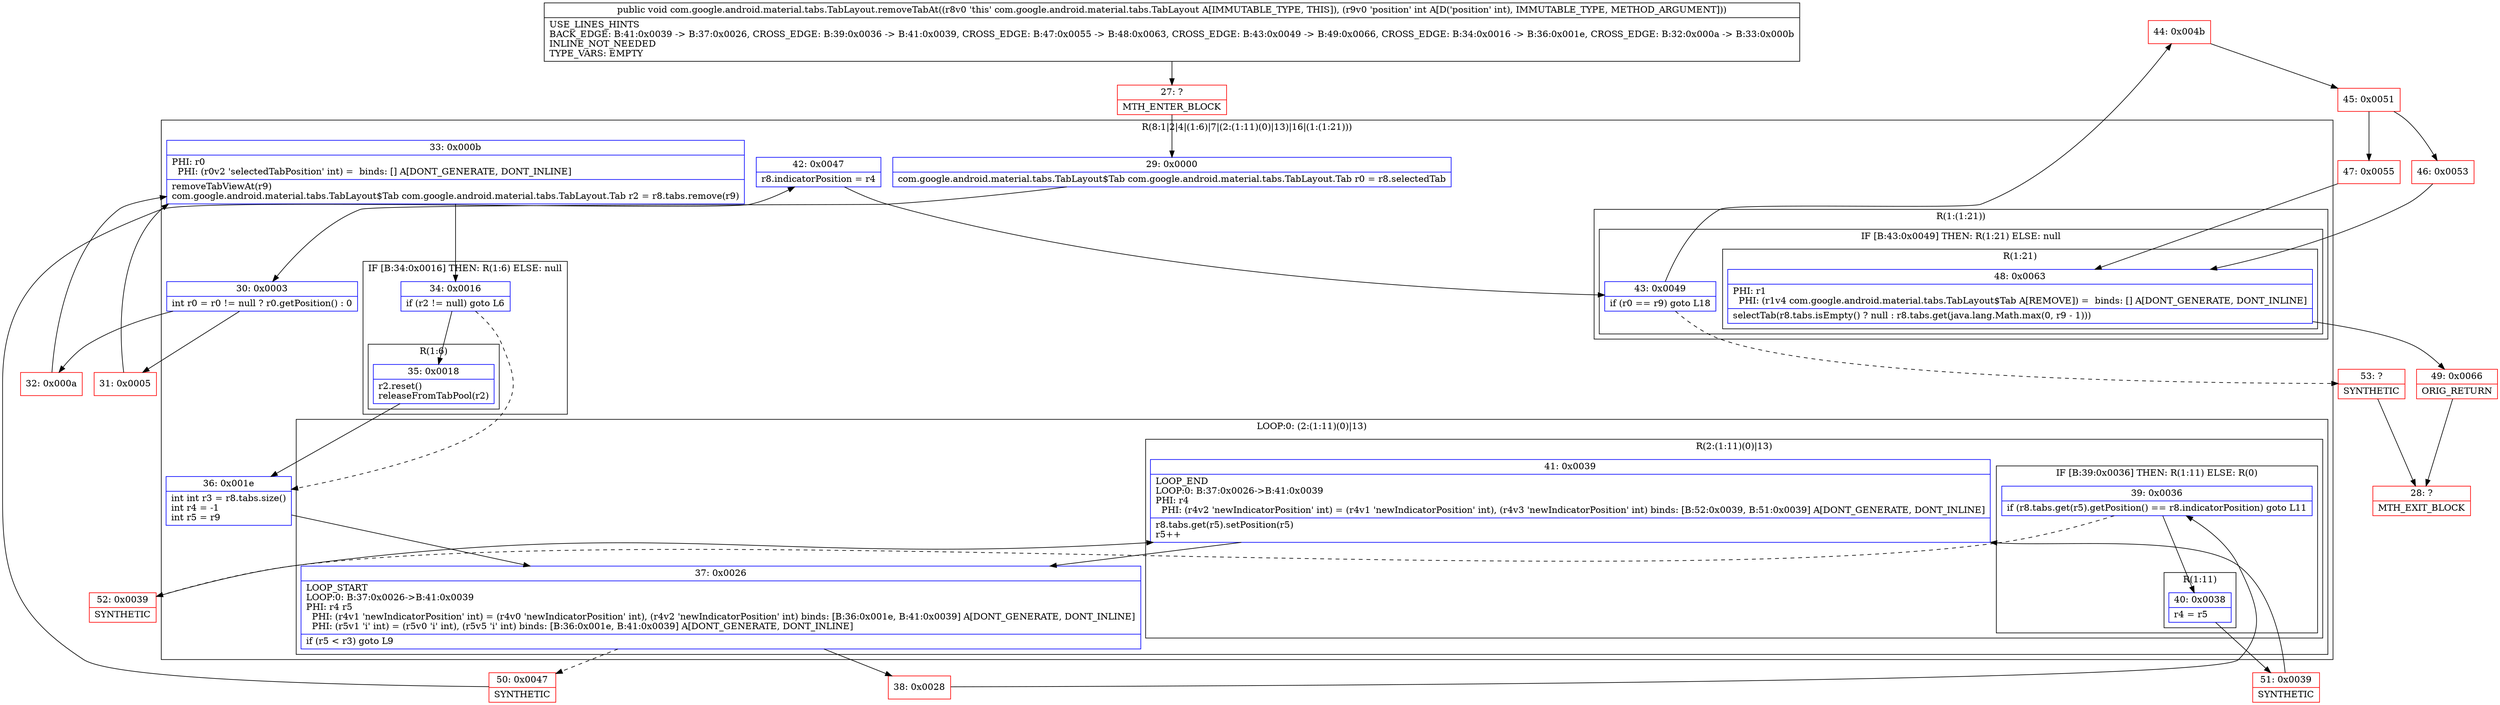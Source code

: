 digraph "CFG forcom.google.android.material.tabs.TabLayout.removeTabAt(I)V" {
subgraph cluster_Region_384277863 {
label = "R(8:1|2|4|(1:6)|7|(2:(1:11)(0)|13)|16|(1:(1:21)))";
node [shape=record,color=blue];
Node_29 [shape=record,label="{29\:\ 0x0000|com.google.android.material.tabs.TabLayout$Tab com.google.android.material.tabs.TabLayout.Tab r0 = r8.selectedTab\l}"];
Node_30 [shape=record,label="{30\:\ 0x0003|int r0 = r0 != null ? r0.getPosition() : 0\l}"];
Node_33 [shape=record,label="{33\:\ 0x000b|PHI: r0 \l  PHI: (r0v2 'selectedTabPosition' int) =  binds: [] A[DONT_GENERATE, DONT_INLINE]\l|removeTabViewAt(r9)\lcom.google.android.material.tabs.TabLayout$Tab com.google.android.material.tabs.TabLayout.Tab r2 = r8.tabs.remove(r9)\l}"];
subgraph cluster_IfRegion_1244464375 {
label = "IF [B:34:0x0016] THEN: R(1:6) ELSE: null";
node [shape=record,color=blue];
Node_34 [shape=record,label="{34\:\ 0x0016|if (r2 != null) goto L6\l}"];
subgraph cluster_Region_1616721533 {
label = "R(1:6)";
node [shape=record,color=blue];
Node_35 [shape=record,label="{35\:\ 0x0018|r2.reset()\lreleaseFromTabPool(r2)\l}"];
}
}
Node_36 [shape=record,label="{36\:\ 0x001e|int int r3 = r8.tabs.size()\lint r4 = \-1\lint r5 = r9\l}"];
subgraph cluster_LoopRegion_1258001332 {
label = "LOOP:0: (2:(1:11)(0)|13)";
node [shape=record,color=blue];
Node_37 [shape=record,label="{37\:\ 0x0026|LOOP_START\lLOOP:0: B:37:0x0026\-\>B:41:0x0039\lPHI: r4 r5 \l  PHI: (r4v1 'newIndicatorPosition' int) = (r4v0 'newIndicatorPosition' int), (r4v2 'newIndicatorPosition' int) binds: [B:36:0x001e, B:41:0x0039] A[DONT_GENERATE, DONT_INLINE]\l  PHI: (r5v1 'i' int) = (r5v0 'i' int), (r5v5 'i' int) binds: [B:36:0x001e, B:41:0x0039] A[DONT_GENERATE, DONT_INLINE]\l|if (r5 \< r3) goto L9\l}"];
subgraph cluster_Region_1646365476 {
label = "R(2:(1:11)(0)|13)";
node [shape=record,color=blue];
subgraph cluster_IfRegion_1799796675 {
label = "IF [B:39:0x0036] THEN: R(1:11) ELSE: R(0)";
node [shape=record,color=blue];
Node_39 [shape=record,label="{39\:\ 0x0036|if (r8.tabs.get(r5).getPosition() == r8.indicatorPosition) goto L11\l}"];
subgraph cluster_Region_1074345326 {
label = "R(1:11)";
node [shape=record,color=blue];
Node_40 [shape=record,label="{40\:\ 0x0038|r4 = r5\l}"];
}
subgraph cluster_Region_585701793 {
label = "R(0)";
node [shape=record,color=blue];
}
}
Node_41 [shape=record,label="{41\:\ 0x0039|LOOP_END\lLOOP:0: B:37:0x0026\-\>B:41:0x0039\lPHI: r4 \l  PHI: (r4v2 'newIndicatorPosition' int) = (r4v1 'newIndicatorPosition' int), (r4v3 'newIndicatorPosition' int) binds: [B:52:0x0039, B:51:0x0039] A[DONT_GENERATE, DONT_INLINE]\l|r8.tabs.get(r5).setPosition(r5)\lr5++\l}"];
}
}
Node_42 [shape=record,label="{42\:\ 0x0047|r8.indicatorPosition = r4\l}"];
subgraph cluster_Region_43161660 {
label = "R(1:(1:21))";
node [shape=record,color=blue];
subgraph cluster_IfRegion_482531138 {
label = "IF [B:43:0x0049] THEN: R(1:21) ELSE: null";
node [shape=record,color=blue];
Node_43 [shape=record,label="{43\:\ 0x0049|if (r0 == r9) goto L18\l}"];
subgraph cluster_Region_252756979 {
label = "R(1:21)";
node [shape=record,color=blue];
Node_48 [shape=record,label="{48\:\ 0x0063|PHI: r1 \l  PHI: (r1v4 com.google.android.material.tabs.TabLayout$Tab A[REMOVE]) =  binds: [] A[DONT_GENERATE, DONT_INLINE]\l|selectTab(r8.tabs.isEmpty() ? null : r8.tabs.get(java.lang.Math.max(0, r9 \- 1)))\l}"];
}
}
}
}
Node_27 [shape=record,color=red,label="{27\:\ ?|MTH_ENTER_BLOCK\l}"];
Node_31 [shape=record,color=red,label="{31\:\ 0x0005}"];
Node_38 [shape=record,color=red,label="{38\:\ 0x0028}"];
Node_51 [shape=record,color=red,label="{51\:\ 0x0039|SYNTHETIC\l}"];
Node_52 [shape=record,color=red,label="{52\:\ 0x0039|SYNTHETIC\l}"];
Node_50 [shape=record,color=red,label="{50\:\ 0x0047|SYNTHETIC\l}"];
Node_44 [shape=record,color=red,label="{44\:\ 0x004b}"];
Node_45 [shape=record,color=red,label="{45\:\ 0x0051}"];
Node_46 [shape=record,color=red,label="{46\:\ 0x0053}"];
Node_49 [shape=record,color=red,label="{49\:\ 0x0066|ORIG_RETURN\l}"];
Node_28 [shape=record,color=red,label="{28\:\ ?|MTH_EXIT_BLOCK\l}"];
Node_47 [shape=record,color=red,label="{47\:\ 0x0055}"];
Node_53 [shape=record,color=red,label="{53\:\ ?|SYNTHETIC\l}"];
Node_32 [shape=record,color=red,label="{32\:\ 0x000a}"];
MethodNode[shape=record,label="{public void com.google.android.material.tabs.TabLayout.removeTabAt((r8v0 'this' com.google.android.material.tabs.TabLayout A[IMMUTABLE_TYPE, THIS]), (r9v0 'position' int A[D('position' int), IMMUTABLE_TYPE, METHOD_ARGUMENT]))  | USE_LINES_HINTS\lBACK_EDGE: B:41:0x0039 \-\> B:37:0x0026, CROSS_EDGE: B:39:0x0036 \-\> B:41:0x0039, CROSS_EDGE: B:47:0x0055 \-\> B:48:0x0063, CROSS_EDGE: B:43:0x0049 \-\> B:49:0x0066, CROSS_EDGE: B:34:0x0016 \-\> B:36:0x001e, CROSS_EDGE: B:32:0x000a \-\> B:33:0x000b\lINLINE_NOT_NEEDED\lTYPE_VARS: EMPTY\l}"];
MethodNode -> Node_27;Node_29 -> Node_30;
Node_30 -> Node_31;
Node_30 -> Node_32;
Node_33 -> Node_34;
Node_34 -> Node_35;
Node_34 -> Node_36[style=dashed];
Node_35 -> Node_36;
Node_36 -> Node_37;
Node_37 -> Node_38;
Node_37 -> Node_50[style=dashed];
Node_39 -> Node_40;
Node_39 -> Node_52[style=dashed];
Node_40 -> Node_51;
Node_41 -> Node_37;
Node_42 -> Node_43;
Node_43 -> Node_44;
Node_43 -> Node_53[style=dashed];
Node_48 -> Node_49;
Node_27 -> Node_29;
Node_31 -> Node_33;
Node_38 -> Node_39;
Node_51 -> Node_41;
Node_52 -> Node_41;
Node_50 -> Node_42;
Node_44 -> Node_45;
Node_45 -> Node_46;
Node_45 -> Node_47;
Node_46 -> Node_48;
Node_49 -> Node_28;
Node_47 -> Node_48;
Node_53 -> Node_28;
Node_32 -> Node_33;
}

